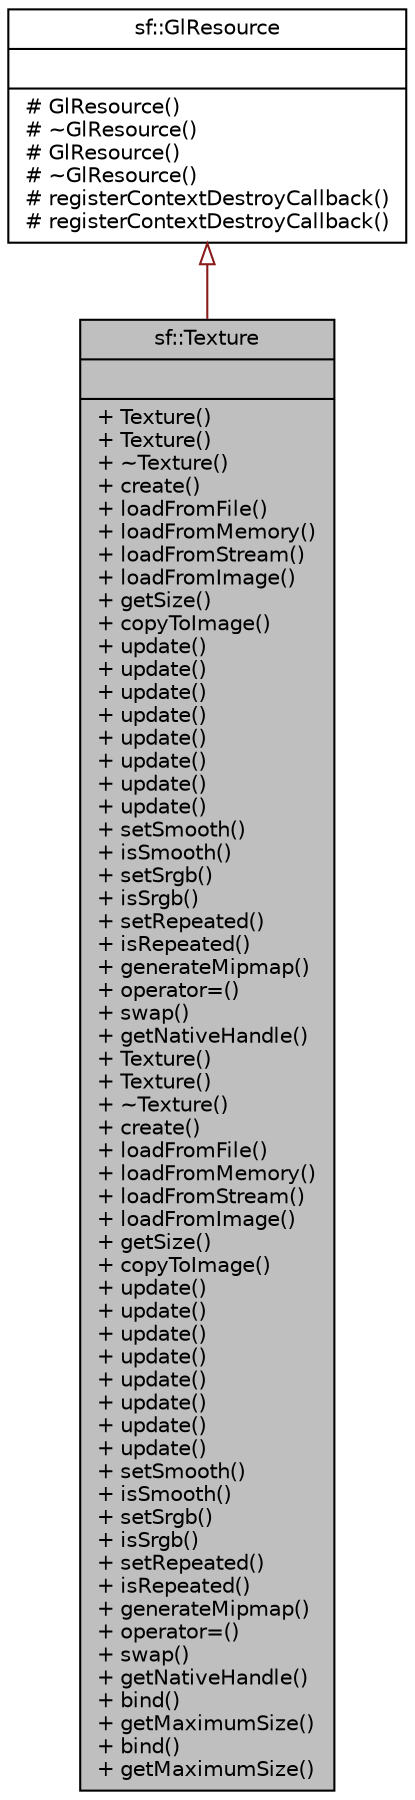 digraph "sf::Texture"
{
 // LATEX_PDF_SIZE
  edge [fontname="Helvetica",fontsize="10",labelfontname="Helvetica",labelfontsize="10"];
  node [fontname="Helvetica",fontsize="10",shape=record];
  Node1 [label="{sf::Texture\n||+ Texture()\l+ Texture()\l+ ~Texture()\l+ create()\l+ loadFromFile()\l+ loadFromMemory()\l+ loadFromStream()\l+ loadFromImage()\l+ getSize()\l+ copyToImage()\l+ update()\l+ update()\l+ update()\l+ update()\l+ update()\l+ update()\l+ update()\l+ update()\l+ setSmooth()\l+ isSmooth()\l+ setSrgb()\l+ isSrgb()\l+ setRepeated()\l+ isRepeated()\l+ generateMipmap()\l+ operator=()\l+ swap()\l+ getNativeHandle()\l+ Texture()\l+ Texture()\l+ ~Texture()\l+ create()\l+ loadFromFile()\l+ loadFromMemory()\l+ loadFromStream()\l+ loadFromImage()\l+ getSize()\l+ copyToImage()\l+ update()\l+ update()\l+ update()\l+ update()\l+ update()\l+ update()\l+ update()\l+ update()\l+ setSmooth()\l+ isSmooth()\l+ setSrgb()\l+ isSrgb()\l+ setRepeated()\l+ isRepeated()\l+ generateMipmap()\l+ operator=()\l+ swap()\l+ getNativeHandle()\l+ bind()\l+ getMaximumSize()\l+ bind()\l+ getMaximumSize()\l}",height=0.2,width=0.4,color="black", fillcolor="grey75", style="filled", fontcolor="black",tooltip="Image living on the graphics card that can be used for drawing."];
  Node2 -> Node1 [dir="back",color="firebrick4",fontsize="10",style="solid",arrowtail="onormal",fontname="Helvetica"];
  Node2 [label="{sf::GlResource\n||# GlResource()\l# ~GlResource()\l# GlResource()\l# ~GlResource()\l# registerContextDestroyCallback()\l# registerContextDestroyCallback()\l}",height=0.2,width=0.4,color="black", fillcolor="white", style="filled",URL="$classsf_1_1GlResource.html",tooltip="Base class for classes that require an OpenGL context."];
}
